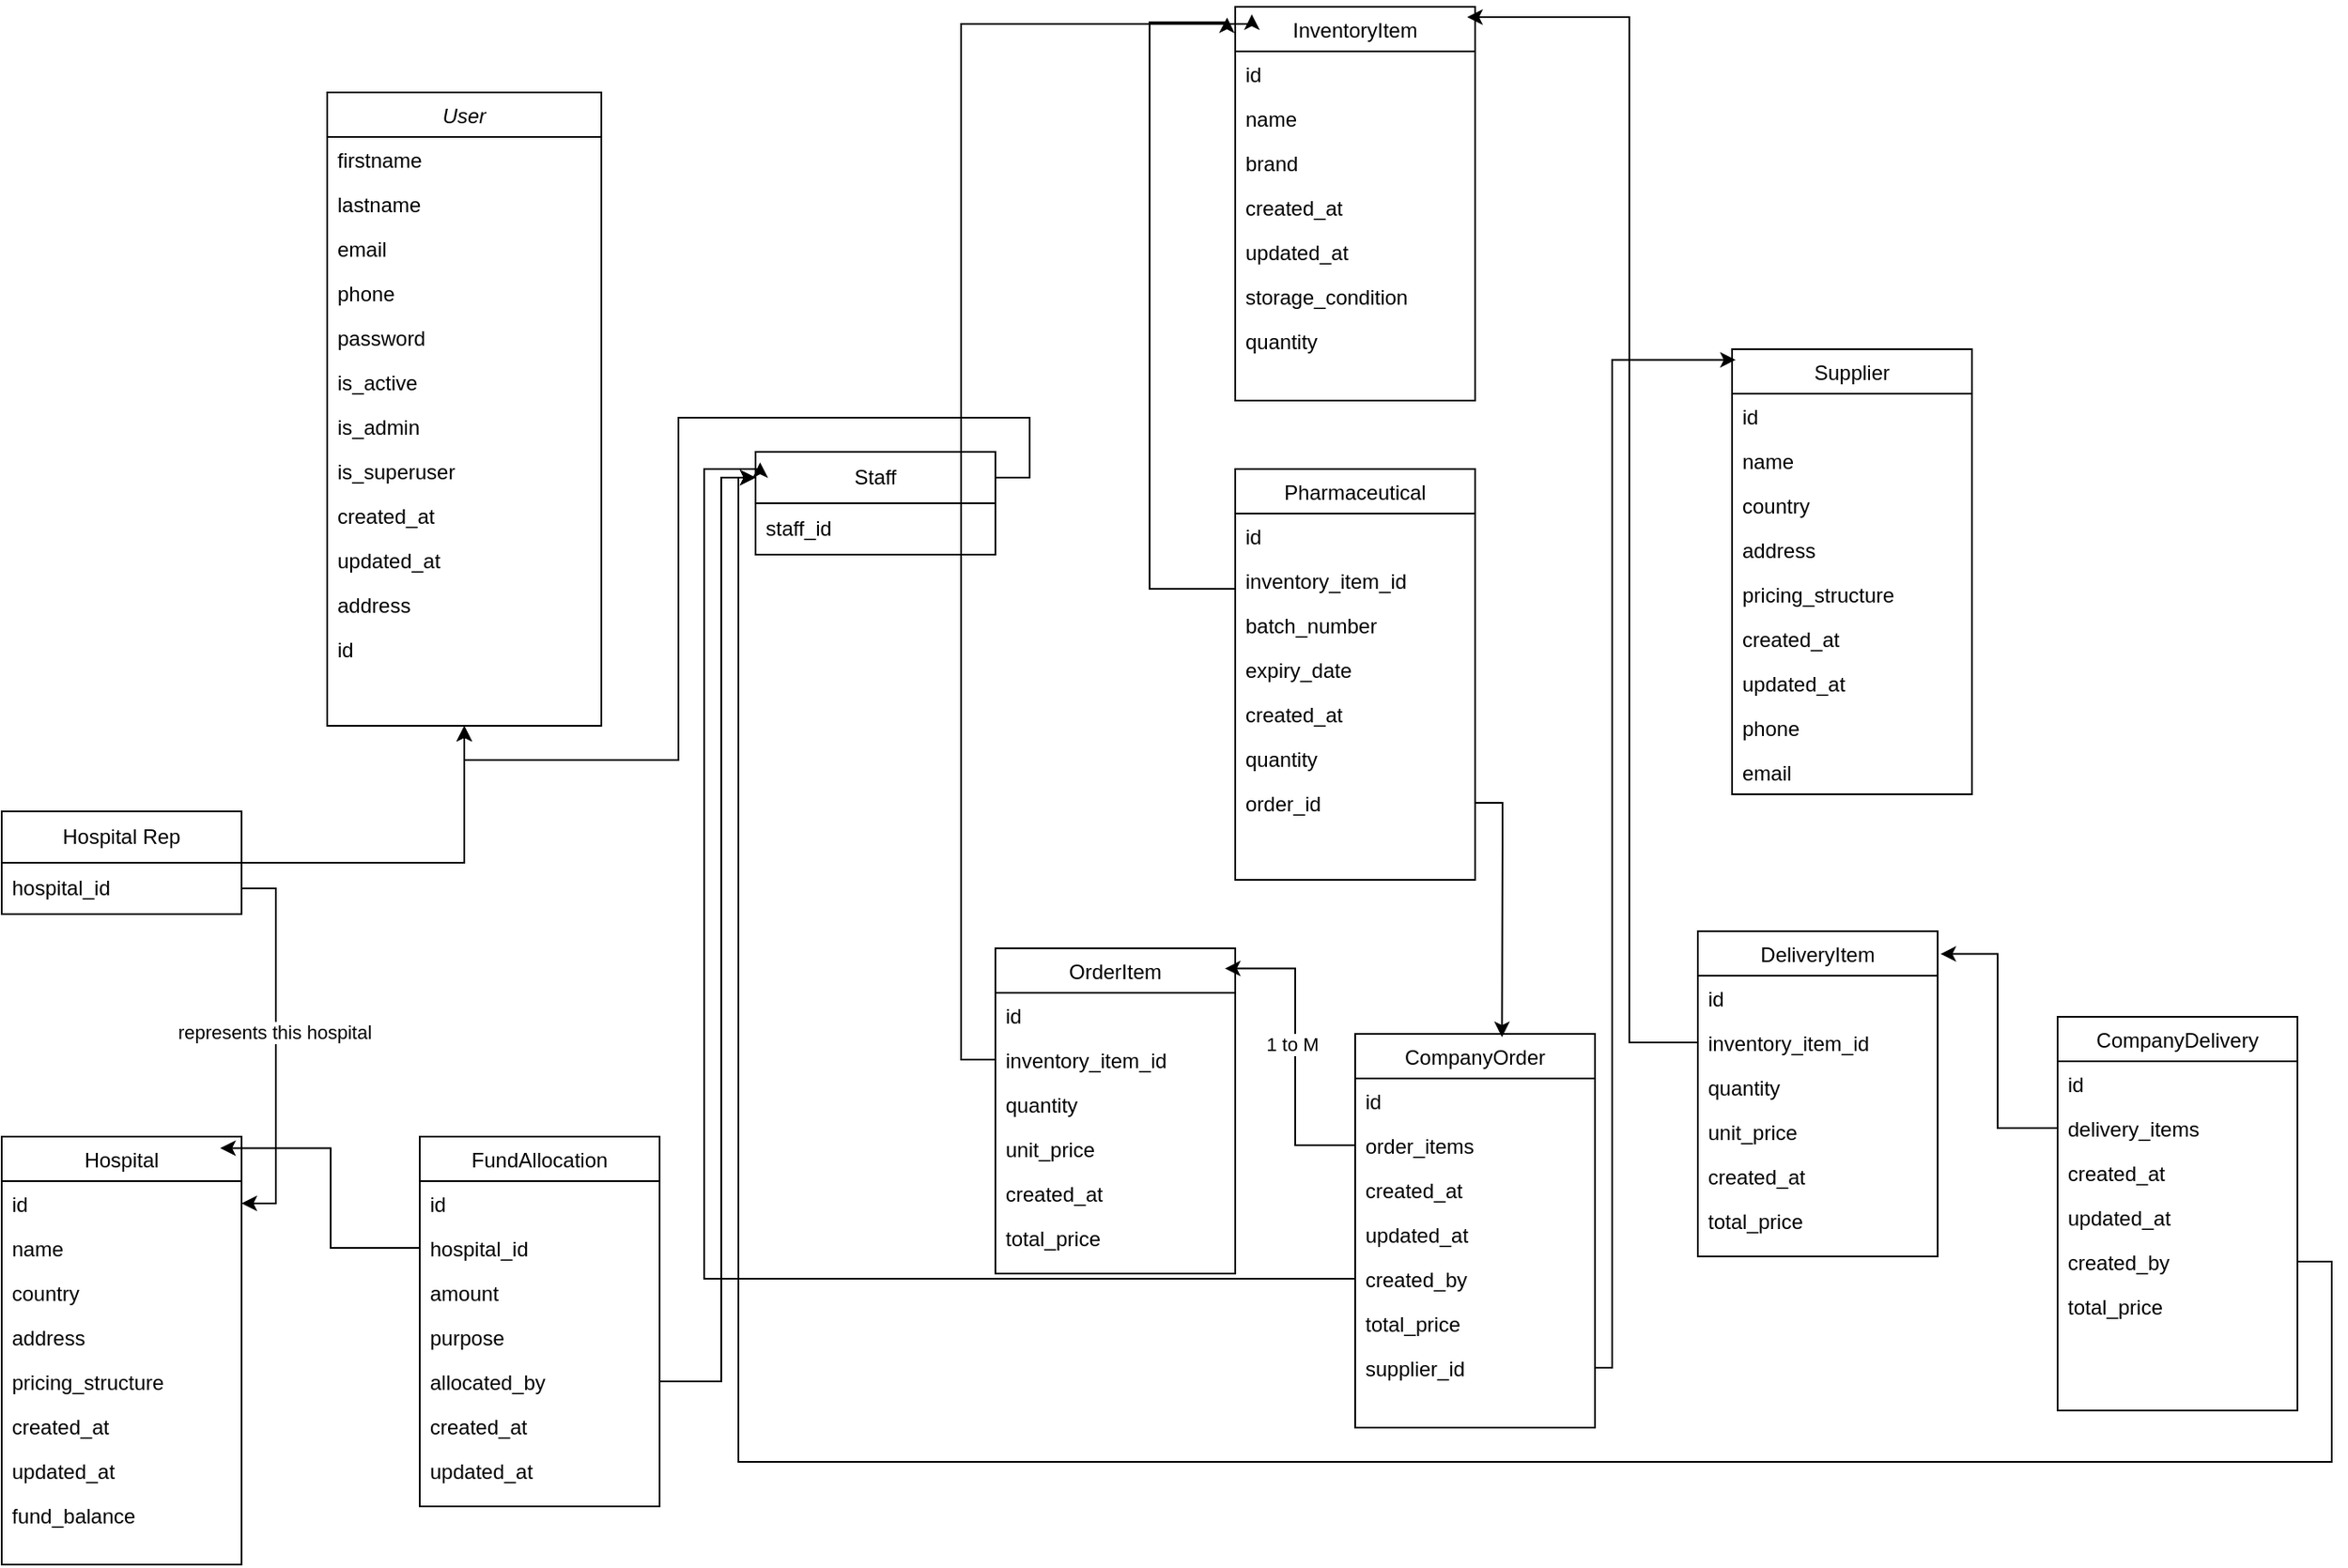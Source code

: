 <mxfile version="24.9.0">
  <diagram id="C5RBs43oDa-KdzZeNtuy" name="Page-1">
    <mxGraphModel dx="2151" dy="1138" grid="1" gridSize="10" guides="1" tooltips="1" connect="1" arrows="1" fold="1" page="1" pageScale="1" pageWidth="827" pageHeight="1169" math="0" shadow="0">
      <root>
        <mxCell id="WIyWlLk6GJQsqaUBKTNV-0" />
        <mxCell id="WIyWlLk6GJQsqaUBKTNV-1" parent="WIyWlLk6GJQsqaUBKTNV-0" />
        <mxCell id="zkfFHV4jXpPFQw0GAbJ--0" value="User" style="swimlane;fontStyle=2;align=center;verticalAlign=top;childLayout=stackLayout;horizontal=1;startSize=26;horizontalStack=0;resizeParent=1;resizeLast=0;collapsible=1;marginBottom=0;rounded=0;shadow=0;strokeWidth=1;" parent="WIyWlLk6GJQsqaUBKTNV-1" vertex="1">
          <mxGeometry x="220" y="120" width="160" height="370" as="geometry">
            <mxRectangle x="230" y="140" width="160" height="26" as="alternateBounds" />
          </mxGeometry>
        </mxCell>
        <mxCell id="zkfFHV4jXpPFQw0GAbJ--1" value="firstname" style="text;align=left;verticalAlign=top;spacingLeft=4;spacingRight=4;overflow=hidden;rotatable=0;points=[[0,0.5],[1,0.5]];portConstraint=eastwest;" parent="zkfFHV4jXpPFQw0GAbJ--0" vertex="1">
          <mxGeometry y="26" width="160" height="26" as="geometry" />
        </mxCell>
        <mxCell id="zkfFHV4jXpPFQw0GAbJ--2" value="lastname" style="text;align=left;verticalAlign=top;spacingLeft=4;spacingRight=4;overflow=hidden;rotatable=0;points=[[0,0.5],[1,0.5]];portConstraint=eastwest;rounded=0;shadow=0;html=0;" parent="zkfFHV4jXpPFQw0GAbJ--0" vertex="1">
          <mxGeometry y="52" width="160" height="26" as="geometry" />
        </mxCell>
        <mxCell id="zkfFHV4jXpPFQw0GAbJ--3" value="email" style="text;align=left;verticalAlign=top;spacingLeft=4;spacingRight=4;overflow=hidden;rotatable=0;points=[[0,0.5],[1,0.5]];portConstraint=eastwest;rounded=0;shadow=0;html=0;" parent="zkfFHV4jXpPFQw0GAbJ--0" vertex="1">
          <mxGeometry y="78" width="160" height="26" as="geometry" />
        </mxCell>
        <mxCell id="GmYLh1S7JFa_gdIzrRQN-11" value="phone" style="text;align=left;verticalAlign=top;spacingLeft=4;spacingRight=4;overflow=hidden;rotatable=0;points=[[0,0.5],[1,0.5]];portConstraint=eastwest;rounded=0;shadow=0;html=0;" vertex="1" parent="zkfFHV4jXpPFQw0GAbJ--0">
          <mxGeometry y="104" width="160" height="26" as="geometry" />
        </mxCell>
        <mxCell id="GmYLh1S7JFa_gdIzrRQN-12" value="password" style="text;align=left;verticalAlign=top;spacingLeft=4;spacingRight=4;overflow=hidden;rotatable=0;points=[[0,0.5],[1,0.5]];portConstraint=eastwest;rounded=0;shadow=0;html=0;" vertex="1" parent="zkfFHV4jXpPFQw0GAbJ--0">
          <mxGeometry y="130" width="160" height="26" as="geometry" />
        </mxCell>
        <mxCell id="GmYLh1S7JFa_gdIzrRQN-13" value="is_active" style="text;align=left;verticalAlign=top;spacingLeft=4;spacingRight=4;overflow=hidden;rotatable=0;points=[[0,0.5],[1,0.5]];portConstraint=eastwest;rounded=0;shadow=0;html=0;" vertex="1" parent="zkfFHV4jXpPFQw0GAbJ--0">
          <mxGeometry y="156" width="160" height="26" as="geometry" />
        </mxCell>
        <mxCell id="GmYLh1S7JFa_gdIzrRQN-14" value="is_admin" style="text;align=left;verticalAlign=top;spacingLeft=4;spacingRight=4;overflow=hidden;rotatable=0;points=[[0,0.5],[1,0.5]];portConstraint=eastwest;rounded=0;shadow=0;html=0;" vertex="1" parent="zkfFHV4jXpPFQw0GAbJ--0">
          <mxGeometry y="182" width="160" height="26" as="geometry" />
        </mxCell>
        <mxCell id="GmYLh1S7JFa_gdIzrRQN-15" value="is_superuser" style="text;align=left;verticalAlign=top;spacingLeft=4;spacingRight=4;overflow=hidden;rotatable=0;points=[[0,0.5],[1,0.5]];portConstraint=eastwest;rounded=0;shadow=0;html=0;" vertex="1" parent="zkfFHV4jXpPFQw0GAbJ--0">
          <mxGeometry y="208" width="160" height="26" as="geometry" />
        </mxCell>
        <mxCell id="GmYLh1S7JFa_gdIzrRQN-16" value="created_at" style="text;align=left;verticalAlign=top;spacingLeft=4;spacingRight=4;overflow=hidden;rotatable=0;points=[[0,0.5],[1,0.5]];portConstraint=eastwest;rounded=0;shadow=0;html=0;" vertex="1" parent="zkfFHV4jXpPFQw0GAbJ--0">
          <mxGeometry y="234" width="160" height="26" as="geometry" />
        </mxCell>
        <mxCell id="GmYLh1S7JFa_gdIzrRQN-17" value="updated_at" style="text;align=left;verticalAlign=top;spacingLeft=4;spacingRight=4;overflow=hidden;rotatable=0;points=[[0,0.5],[1,0.5]];portConstraint=eastwest;rounded=0;shadow=0;html=0;" vertex="1" parent="zkfFHV4jXpPFQw0GAbJ--0">
          <mxGeometry y="260" width="160" height="26" as="geometry" />
        </mxCell>
        <mxCell id="GmYLh1S7JFa_gdIzrRQN-23" value="address" style="text;align=left;verticalAlign=top;spacingLeft=4;spacingRight=4;overflow=hidden;rotatable=0;points=[[0,0.5],[1,0.5]];portConstraint=eastwest;rounded=0;shadow=0;html=0;" vertex="1" parent="zkfFHV4jXpPFQw0GAbJ--0">
          <mxGeometry y="286" width="160" height="26" as="geometry" />
        </mxCell>
        <mxCell id="GmYLh1S7JFa_gdIzrRQN-28" value="id" style="text;align=left;verticalAlign=top;spacingLeft=4;spacingRight=4;overflow=hidden;rotatable=0;points=[[0,0.5],[1,0.5]];portConstraint=eastwest;rounded=0;shadow=0;html=0;" vertex="1" parent="zkfFHV4jXpPFQw0GAbJ--0">
          <mxGeometry y="312" width="160" height="26" as="geometry" />
        </mxCell>
        <mxCell id="zkfFHV4jXpPFQw0GAbJ--17" value="Hospital" style="swimlane;fontStyle=0;align=center;verticalAlign=top;childLayout=stackLayout;horizontal=1;startSize=26;horizontalStack=0;resizeParent=1;resizeLast=0;collapsible=1;marginBottom=0;rounded=0;shadow=0;strokeWidth=1;" parent="WIyWlLk6GJQsqaUBKTNV-1" vertex="1">
          <mxGeometry x="30" y="730" width="140" height="250" as="geometry">
            <mxRectangle x="550" y="140" width="160" height="26" as="alternateBounds" />
          </mxGeometry>
        </mxCell>
        <mxCell id="zkfFHV4jXpPFQw0GAbJ--18" value="id" style="text;align=left;verticalAlign=top;spacingLeft=4;spacingRight=4;overflow=hidden;rotatable=0;points=[[0,0.5],[1,0.5]];portConstraint=eastwest;" parent="zkfFHV4jXpPFQw0GAbJ--17" vertex="1">
          <mxGeometry y="26" width="140" height="26" as="geometry" />
        </mxCell>
        <mxCell id="zkfFHV4jXpPFQw0GAbJ--19" value="name" style="text;align=left;verticalAlign=top;spacingLeft=4;spacingRight=4;overflow=hidden;rotatable=0;points=[[0,0.5],[1,0.5]];portConstraint=eastwest;rounded=0;shadow=0;html=0;" parent="zkfFHV4jXpPFQw0GAbJ--17" vertex="1">
          <mxGeometry y="52" width="140" height="26" as="geometry" />
        </mxCell>
        <mxCell id="zkfFHV4jXpPFQw0GAbJ--20" value="country" style="text;align=left;verticalAlign=top;spacingLeft=4;spacingRight=4;overflow=hidden;rotatable=0;points=[[0,0.5],[1,0.5]];portConstraint=eastwest;rounded=0;shadow=0;html=0;" parent="zkfFHV4jXpPFQw0GAbJ--17" vertex="1">
          <mxGeometry y="78" width="140" height="26" as="geometry" />
        </mxCell>
        <mxCell id="zkfFHV4jXpPFQw0GAbJ--21" value="address" style="text;align=left;verticalAlign=top;spacingLeft=4;spacingRight=4;overflow=hidden;rotatable=0;points=[[0,0.5],[1,0.5]];portConstraint=eastwest;rounded=0;shadow=0;html=0;" parent="zkfFHV4jXpPFQw0GAbJ--17" vertex="1">
          <mxGeometry y="104" width="140" height="26" as="geometry" />
        </mxCell>
        <mxCell id="zkfFHV4jXpPFQw0GAbJ--22" value="pricing_structure" style="text;align=left;verticalAlign=top;spacingLeft=4;spacingRight=4;overflow=hidden;rotatable=0;points=[[0,0.5],[1,0.5]];portConstraint=eastwest;rounded=0;shadow=0;html=0;" parent="zkfFHV4jXpPFQw0GAbJ--17" vertex="1">
          <mxGeometry y="130" width="140" height="26" as="geometry" />
        </mxCell>
        <mxCell id="GmYLh1S7JFa_gdIzrRQN-30" value="created_at" style="text;align=left;verticalAlign=top;spacingLeft=4;spacingRight=4;overflow=hidden;rotatable=0;points=[[0,0.5],[1,0.5]];portConstraint=eastwest;rounded=0;shadow=0;html=0;" vertex="1" parent="zkfFHV4jXpPFQw0GAbJ--17">
          <mxGeometry y="156" width="140" height="26" as="geometry" />
        </mxCell>
        <mxCell id="GmYLh1S7JFa_gdIzrRQN-31" value="updated_at" style="text;align=left;verticalAlign=top;spacingLeft=4;spacingRight=4;overflow=hidden;rotatable=0;points=[[0,0.5],[1,0.5]];portConstraint=eastwest;rounded=0;shadow=0;html=0;" vertex="1" parent="zkfFHV4jXpPFQw0GAbJ--17">
          <mxGeometry y="182" width="140" height="26" as="geometry" />
        </mxCell>
        <mxCell id="GmYLh1S7JFa_gdIzrRQN-71" value="fund_balance" style="text;align=left;verticalAlign=top;spacingLeft=4;spacingRight=4;overflow=hidden;rotatable=0;points=[[0,0.5],[1,0.5]];portConstraint=eastwest;rounded=0;shadow=0;html=0;" vertex="1" parent="zkfFHV4jXpPFQw0GAbJ--17">
          <mxGeometry y="208" width="140" height="26" as="geometry" />
        </mxCell>
        <mxCell id="GmYLh1S7JFa_gdIzrRQN-25" style="edgeStyle=orthogonalEdgeStyle;rounded=0;orthogonalLoop=1;jettySize=auto;html=1;entryX=0.5;entryY=1;entryDx=0;entryDy=0;" edge="1" parent="WIyWlLk6GJQsqaUBKTNV-1" source="GmYLh1S7JFa_gdIzrRQN-19" target="zkfFHV4jXpPFQw0GAbJ--0">
          <mxGeometry relative="1" as="geometry" />
        </mxCell>
        <mxCell id="GmYLh1S7JFa_gdIzrRQN-19" value="Hospital Rep" style="swimlane;fontStyle=0;childLayout=stackLayout;horizontal=1;startSize=30;horizontalStack=0;resizeParent=1;resizeParentMax=0;resizeLast=0;collapsible=1;marginBottom=0;whiteSpace=wrap;html=1;" vertex="1" parent="WIyWlLk6GJQsqaUBKTNV-1">
          <mxGeometry x="30" y="540" width="140" height="60" as="geometry" />
        </mxCell>
        <mxCell id="GmYLh1S7JFa_gdIzrRQN-20" value="hospital_id" style="text;strokeColor=none;fillColor=none;align=left;verticalAlign=middle;spacingLeft=4;spacingRight=4;overflow=hidden;points=[[0,0.5],[1,0.5]];portConstraint=eastwest;rotatable=0;whiteSpace=wrap;html=1;" vertex="1" parent="GmYLh1S7JFa_gdIzrRQN-19">
          <mxGeometry y="30" width="140" height="30" as="geometry" />
        </mxCell>
        <mxCell id="GmYLh1S7JFa_gdIzrRQN-26" value="Staff" style="swimlane;fontStyle=0;childLayout=stackLayout;horizontal=1;startSize=30;horizontalStack=0;resizeParent=1;resizeParentMax=0;resizeLast=0;collapsible=1;marginBottom=0;whiteSpace=wrap;html=1;direction=east;" vertex="1" parent="WIyWlLk6GJQsqaUBKTNV-1">
          <mxGeometry x="470" y="330" width="140" height="60" as="geometry" />
        </mxCell>
        <mxCell id="GmYLh1S7JFa_gdIzrRQN-27" value="staff_id" style="text;strokeColor=none;fillColor=none;align=left;verticalAlign=middle;spacingLeft=4;spacingRight=4;overflow=hidden;points=[[0,0.5],[1,0.5]];portConstraint=eastwest;rotatable=0;whiteSpace=wrap;html=1;" vertex="1" parent="GmYLh1S7JFa_gdIzrRQN-26">
          <mxGeometry y="30" width="140" height="30" as="geometry" />
        </mxCell>
        <mxCell id="GmYLh1S7JFa_gdIzrRQN-29" style="edgeStyle=orthogonalEdgeStyle;rounded=0;orthogonalLoop=1;jettySize=auto;html=1;entryX=0.5;entryY=1;entryDx=0;entryDy=0;exitX=1;exitY=0.25;exitDx=0;exitDy=0;" edge="1" parent="WIyWlLk6GJQsqaUBKTNV-1" source="GmYLh1S7JFa_gdIzrRQN-26" target="zkfFHV4jXpPFQw0GAbJ--0">
          <mxGeometry relative="1" as="geometry" />
        </mxCell>
        <mxCell id="GmYLh1S7JFa_gdIzrRQN-32" style="edgeStyle=orthogonalEdgeStyle;rounded=0;orthogonalLoop=1;jettySize=auto;html=1;exitX=1;exitY=0.5;exitDx=0;exitDy=0;" edge="1" parent="WIyWlLk6GJQsqaUBKTNV-1" source="GmYLh1S7JFa_gdIzrRQN-20" target="zkfFHV4jXpPFQw0GAbJ--18">
          <mxGeometry relative="1" as="geometry" />
        </mxCell>
        <mxCell id="GmYLh1S7JFa_gdIzrRQN-33" value="represents this hospital" style="edgeLabel;html=1;align=center;verticalAlign=middle;resizable=0;points=[];" vertex="1" connectable="0" parent="GmYLh1S7JFa_gdIzrRQN-32">
          <mxGeometry x="-0.073" y="-1" relative="1" as="geometry">
            <mxPoint as="offset" />
          </mxGeometry>
        </mxCell>
        <mxCell id="GmYLh1S7JFa_gdIzrRQN-34" value="Supplier" style="swimlane;fontStyle=0;align=center;verticalAlign=top;childLayout=stackLayout;horizontal=1;startSize=26;horizontalStack=0;resizeParent=1;resizeLast=0;collapsible=1;marginBottom=0;rounded=0;shadow=0;strokeWidth=1;" vertex="1" parent="WIyWlLk6GJQsqaUBKTNV-1">
          <mxGeometry x="1040" y="270" width="140" height="260" as="geometry">
            <mxRectangle x="550" y="140" width="160" height="26" as="alternateBounds" />
          </mxGeometry>
        </mxCell>
        <mxCell id="GmYLh1S7JFa_gdIzrRQN-35" value="id" style="text;align=left;verticalAlign=top;spacingLeft=4;spacingRight=4;overflow=hidden;rotatable=0;points=[[0,0.5],[1,0.5]];portConstraint=eastwest;" vertex="1" parent="GmYLh1S7JFa_gdIzrRQN-34">
          <mxGeometry y="26" width="140" height="26" as="geometry" />
        </mxCell>
        <mxCell id="GmYLh1S7JFa_gdIzrRQN-36" value="name" style="text;align=left;verticalAlign=top;spacingLeft=4;spacingRight=4;overflow=hidden;rotatable=0;points=[[0,0.5],[1,0.5]];portConstraint=eastwest;rounded=0;shadow=0;html=0;" vertex="1" parent="GmYLh1S7JFa_gdIzrRQN-34">
          <mxGeometry y="52" width="140" height="26" as="geometry" />
        </mxCell>
        <mxCell id="GmYLh1S7JFa_gdIzrRQN-37" value="country" style="text;align=left;verticalAlign=top;spacingLeft=4;spacingRight=4;overflow=hidden;rotatable=0;points=[[0,0.5],[1,0.5]];portConstraint=eastwest;rounded=0;shadow=0;html=0;" vertex="1" parent="GmYLh1S7JFa_gdIzrRQN-34">
          <mxGeometry y="78" width="140" height="26" as="geometry" />
        </mxCell>
        <mxCell id="GmYLh1S7JFa_gdIzrRQN-38" value="address" style="text;align=left;verticalAlign=top;spacingLeft=4;spacingRight=4;overflow=hidden;rotatable=0;points=[[0,0.5],[1,0.5]];portConstraint=eastwest;rounded=0;shadow=0;html=0;" vertex="1" parent="GmYLh1S7JFa_gdIzrRQN-34">
          <mxGeometry y="104" width="140" height="26" as="geometry" />
        </mxCell>
        <mxCell id="GmYLh1S7JFa_gdIzrRQN-39" value="pricing_structure" style="text;align=left;verticalAlign=top;spacingLeft=4;spacingRight=4;overflow=hidden;rotatable=0;points=[[0,0.5],[1,0.5]];portConstraint=eastwest;rounded=0;shadow=0;html=0;" vertex="1" parent="GmYLh1S7JFa_gdIzrRQN-34">
          <mxGeometry y="130" width="140" height="26" as="geometry" />
        </mxCell>
        <mxCell id="GmYLh1S7JFa_gdIzrRQN-40" value="created_at" style="text;align=left;verticalAlign=top;spacingLeft=4;spacingRight=4;overflow=hidden;rotatable=0;points=[[0,0.5],[1,0.5]];portConstraint=eastwest;rounded=0;shadow=0;html=0;" vertex="1" parent="GmYLh1S7JFa_gdIzrRQN-34">
          <mxGeometry y="156" width="140" height="26" as="geometry" />
        </mxCell>
        <mxCell id="GmYLh1S7JFa_gdIzrRQN-41" value="updated_at" style="text;align=left;verticalAlign=top;spacingLeft=4;spacingRight=4;overflow=hidden;rotatable=0;points=[[0,0.5],[1,0.5]];portConstraint=eastwest;rounded=0;shadow=0;html=0;" vertex="1" parent="GmYLh1S7JFa_gdIzrRQN-34">
          <mxGeometry y="182" width="140" height="26" as="geometry" />
        </mxCell>
        <mxCell id="GmYLh1S7JFa_gdIzrRQN-42" value="phone" style="text;align=left;verticalAlign=top;spacingLeft=4;spacingRight=4;overflow=hidden;rotatable=0;points=[[0,0.5],[1,0.5]];portConstraint=eastwest;rounded=0;shadow=0;html=0;" vertex="1" parent="GmYLh1S7JFa_gdIzrRQN-34">
          <mxGeometry y="208" width="140" height="26" as="geometry" />
        </mxCell>
        <mxCell id="GmYLh1S7JFa_gdIzrRQN-43" value="email" style="text;align=left;verticalAlign=top;spacingLeft=4;spacingRight=4;overflow=hidden;rotatable=0;points=[[0,0.5],[1,0.5]];portConstraint=eastwest;rounded=0;shadow=0;html=0;" vertex="1" parent="GmYLh1S7JFa_gdIzrRQN-34">
          <mxGeometry y="234" width="140" height="26" as="geometry" />
        </mxCell>
        <mxCell id="GmYLh1S7JFa_gdIzrRQN-44" value="InventoryItem" style="swimlane;fontStyle=0;align=center;verticalAlign=top;childLayout=stackLayout;horizontal=1;startSize=26;horizontalStack=0;resizeParent=1;resizeLast=0;collapsible=1;marginBottom=0;rounded=0;shadow=0;strokeWidth=1;" vertex="1" parent="WIyWlLk6GJQsqaUBKTNV-1">
          <mxGeometry x="750" y="70" width="140" height="230" as="geometry">
            <mxRectangle x="550" y="140" width="160" height="26" as="alternateBounds" />
          </mxGeometry>
        </mxCell>
        <mxCell id="GmYLh1S7JFa_gdIzrRQN-45" value="id" style="text;align=left;verticalAlign=top;spacingLeft=4;spacingRight=4;overflow=hidden;rotatable=0;points=[[0,0.5],[1,0.5]];portConstraint=eastwest;" vertex="1" parent="GmYLh1S7JFa_gdIzrRQN-44">
          <mxGeometry y="26" width="140" height="26" as="geometry" />
        </mxCell>
        <mxCell id="GmYLh1S7JFa_gdIzrRQN-46" value="name" style="text;align=left;verticalAlign=top;spacingLeft=4;spacingRight=4;overflow=hidden;rotatable=0;points=[[0,0.5],[1,0.5]];portConstraint=eastwest;rounded=0;shadow=0;html=0;" vertex="1" parent="GmYLh1S7JFa_gdIzrRQN-44">
          <mxGeometry y="52" width="140" height="26" as="geometry" />
        </mxCell>
        <mxCell id="GmYLh1S7JFa_gdIzrRQN-47" value="brand" style="text;align=left;verticalAlign=top;spacingLeft=4;spacingRight=4;overflow=hidden;rotatable=0;points=[[0,0.5],[1,0.5]];portConstraint=eastwest;rounded=0;shadow=0;html=0;" vertex="1" parent="GmYLh1S7JFa_gdIzrRQN-44">
          <mxGeometry y="78" width="140" height="26" as="geometry" />
        </mxCell>
        <mxCell id="GmYLh1S7JFa_gdIzrRQN-50" value="created_at" style="text;align=left;verticalAlign=top;spacingLeft=4;spacingRight=4;overflow=hidden;rotatable=0;points=[[0,0.5],[1,0.5]];portConstraint=eastwest;rounded=0;shadow=0;html=0;" vertex="1" parent="GmYLh1S7JFa_gdIzrRQN-44">
          <mxGeometry y="104" width="140" height="26" as="geometry" />
        </mxCell>
        <mxCell id="GmYLh1S7JFa_gdIzrRQN-51" value="updated_at" style="text;align=left;verticalAlign=top;spacingLeft=4;spacingRight=4;overflow=hidden;rotatable=0;points=[[0,0.5],[1,0.5]];portConstraint=eastwest;rounded=0;shadow=0;html=0;" vertex="1" parent="GmYLh1S7JFa_gdIzrRQN-44">
          <mxGeometry y="130" width="140" height="26" as="geometry" />
        </mxCell>
        <mxCell id="GmYLh1S7JFa_gdIzrRQN-52" value="storage_condition" style="text;align=left;verticalAlign=top;spacingLeft=4;spacingRight=4;overflow=hidden;rotatable=0;points=[[0,0.5],[1,0.5]];portConstraint=eastwest;rounded=0;shadow=0;html=0;" vertex="1" parent="GmYLh1S7JFa_gdIzrRQN-44">
          <mxGeometry y="156" width="140" height="26" as="geometry" />
        </mxCell>
        <mxCell id="GmYLh1S7JFa_gdIzrRQN-53" value="quantity" style="text;align=left;verticalAlign=top;spacingLeft=4;spacingRight=4;overflow=hidden;rotatable=0;points=[[0,0.5],[1,0.5]];portConstraint=eastwest;rounded=0;shadow=0;html=0;" vertex="1" parent="GmYLh1S7JFa_gdIzrRQN-44">
          <mxGeometry y="182" width="140" height="26" as="geometry" />
        </mxCell>
        <mxCell id="GmYLh1S7JFa_gdIzrRQN-61" value="FundAllocation" style="swimlane;fontStyle=0;align=center;verticalAlign=top;childLayout=stackLayout;horizontal=1;startSize=26;horizontalStack=0;resizeParent=1;resizeLast=0;collapsible=1;marginBottom=0;rounded=0;shadow=0;strokeWidth=1;" vertex="1" parent="WIyWlLk6GJQsqaUBKTNV-1">
          <mxGeometry x="274" y="730" width="140" height="216" as="geometry">
            <mxRectangle x="550" y="140" width="160" height="26" as="alternateBounds" />
          </mxGeometry>
        </mxCell>
        <mxCell id="GmYLh1S7JFa_gdIzrRQN-62" value="id" style="text;align=left;verticalAlign=top;spacingLeft=4;spacingRight=4;overflow=hidden;rotatable=0;points=[[0,0.5],[1,0.5]];portConstraint=eastwest;" vertex="1" parent="GmYLh1S7JFa_gdIzrRQN-61">
          <mxGeometry y="26" width="140" height="26" as="geometry" />
        </mxCell>
        <mxCell id="GmYLh1S7JFa_gdIzrRQN-63" value="hospital_id" style="text;align=left;verticalAlign=top;spacingLeft=4;spacingRight=4;overflow=hidden;rotatable=0;points=[[0,0.5],[1,0.5]];portConstraint=eastwest;rounded=0;shadow=0;html=0;" vertex="1" parent="GmYLh1S7JFa_gdIzrRQN-61">
          <mxGeometry y="52" width="140" height="26" as="geometry" />
        </mxCell>
        <mxCell id="GmYLh1S7JFa_gdIzrRQN-64" value="amount" style="text;align=left;verticalAlign=top;spacingLeft=4;spacingRight=4;overflow=hidden;rotatable=0;points=[[0,0.5],[1,0.5]];portConstraint=eastwest;rounded=0;shadow=0;html=0;" vertex="1" parent="GmYLh1S7JFa_gdIzrRQN-61">
          <mxGeometry y="78" width="140" height="26" as="geometry" />
        </mxCell>
        <mxCell id="GmYLh1S7JFa_gdIzrRQN-65" value="purpose" style="text;align=left;verticalAlign=top;spacingLeft=4;spacingRight=4;overflow=hidden;rotatable=0;points=[[0,0.5],[1,0.5]];portConstraint=eastwest;rounded=0;shadow=0;html=0;" vertex="1" parent="GmYLh1S7JFa_gdIzrRQN-61">
          <mxGeometry y="104" width="140" height="26" as="geometry" />
        </mxCell>
        <mxCell id="GmYLh1S7JFa_gdIzrRQN-66" value="allocated_by" style="text;align=left;verticalAlign=top;spacingLeft=4;spacingRight=4;overflow=hidden;rotatable=0;points=[[0,0.5],[1,0.5]];portConstraint=eastwest;rounded=0;shadow=0;html=0;" vertex="1" parent="GmYLh1S7JFa_gdIzrRQN-61">
          <mxGeometry y="130" width="140" height="26" as="geometry" />
        </mxCell>
        <mxCell id="GmYLh1S7JFa_gdIzrRQN-67" value="created_at" style="text;align=left;verticalAlign=top;spacingLeft=4;spacingRight=4;overflow=hidden;rotatable=0;points=[[0,0.5],[1,0.5]];portConstraint=eastwest;rounded=0;shadow=0;html=0;" vertex="1" parent="GmYLh1S7JFa_gdIzrRQN-61">
          <mxGeometry y="156" width="140" height="26" as="geometry" />
        </mxCell>
        <mxCell id="GmYLh1S7JFa_gdIzrRQN-68" value="updated_at" style="text;align=left;verticalAlign=top;spacingLeft=4;spacingRight=4;overflow=hidden;rotatable=0;points=[[0,0.5],[1,0.5]];portConstraint=eastwest;rounded=0;shadow=0;html=0;" vertex="1" parent="GmYLh1S7JFa_gdIzrRQN-61">
          <mxGeometry y="182" width="140" height="26" as="geometry" />
        </mxCell>
        <mxCell id="GmYLh1S7JFa_gdIzrRQN-69" style="edgeStyle=orthogonalEdgeStyle;rounded=0;orthogonalLoop=1;jettySize=auto;html=1;entryX=0.911;entryY=0.027;entryDx=0;entryDy=0;entryPerimeter=0;" edge="1" parent="WIyWlLk6GJQsqaUBKTNV-1" source="GmYLh1S7JFa_gdIzrRQN-63" target="zkfFHV4jXpPFQw0GAbJ--17">
          <mxGeometry relative="1" as="geometry" />
        </mxCell>
        <mxCell id="GmYLh1S7JFa_gdIzrRQN-70" style="edgeStyle=orthogonalEdgeStyle;rounded=0;orthogonalLoop=1;jettySize=auto;html=1;entryX=0;entryY=0.25;entryDx=0;entryDy=0;" edge="1" parent="WIyWlLk6GJQsqaUBKTNV-1" source="GmYLh1S7JFa_gdIzrRQN-66" target="GmYLh1S7JFa_gdIzrRQN-26">
          <mxGeometry relative="1" as="geometry">
            <Array as="points">
              <mxPoint x="450" y="873" />
              <mxPoint x="450" y="345" />
            </Array>
          </mxGeometry>
        </mxCell>
        <mxCell id="GmYLh1S7JFa_gdIzrRQN-72" value="Pharmaceutical" style="swimlane;fontStyle=0;align=center;verticalAlign=top;childLayout=stackLayout;horizontal=1;startSize=26;horizontalStack=0;resizeParent=1;resizeLast=0;collapsible=1;marginBottom=0;rounded=0;shadow=0;strokeWidth=1;" vertex="1" parent="WIyWlLk6GJQsqaUBKTNV-1">
          <mxGeometry x="750" y="340" width="140" height="240" as="geometry">
            <mxRectangle x="550" y="140" width="160" height="26" as="alternateBounds" />
          </mxGeometry>
        </mxCell>
        <mxCell id="GmYLh1S7JFa_gdIzrRQN-73" value="id" style="text;align=left;verticalAlign=top;spacingLeft=4;spacingRight=4;overflow=hidden;rotatable=0;points=[[0,0.5],[1,0.5]];portConstraint=eastwest;" vertex="1" parent="GmYLh1S7JFa_gdIzrRQN-72">
          <mxGeometry y="26" width="140" height="26" as="geometry" />
        </mxCell>
        <mxCell id="GmYLh1S7JFa_gdIzrRQN-75" value="inventory_item_id" style="text;align=left;verticalAlign=top;spacingLeft=4;spacingRight=4;overflow=hidden;rotatable=0;points=[[0,0.5],[1,0.5]];portConstraint=eastwest;rounded=0;shadow=0;html=0;" vertex="1" parent="GmYLh1S7JFa_gdIzrRQN-72">
          <mxGeometry y="52" width="140" height="26" as="geometry" />
        </mxCell>
        <mxCell id="GmYLh1S7JFa_gdIzrRQN-76" value="batch_number" style="text;align=left;verticalAlign=top;spacingLeft=4;spacingRight=4;overflow=hidden;rotatable=0;points=[[0,0.5],[1,0.5]];portConstraint=eastwest;rounded=0;shadow=0;html=0;" vertex="1" parent="GmYLh1S7JFa_gdIzrRQN-72">
          <mxGeometry y="78" width="140" height="26" as="geometry" />
        </mxCell>
        <mxCell id="GmYLh1S7JFa_gdIzrRQN-77" value="expiry_date" style="text;align=left;verticalAlign=top;spacingLeft=4;spacingRight=4;overflow=hidden;rotatable=0;points=[[0,0.5],[1,0.5]];portConstraint=eastwest;rounded=0;shadow=0;html=0;" vertex="1" parent="GmYLh1S7JFa_gdIzrRQN-72">
          <mxGeometry y="104" width="140" height="26" as="geometry" />
        </mxCell>
        <mxCell id="GmYLh1S7JFa_gdIzrRQN-78" value="created_at" style="text;align=left;verticalAlign=top;spacingLeft=4;spacingRight=4;overflow=hidden;rotatable=0;points=[[0,0.5],[1,0.5]];portConstraint=eastwest;rounded=0;shadow=0;html=0;" vertex="1" parent="GmYLh1S7JFa_gdIzrRQN-72">
          <mxGeometry y="130" width="140" height="26" as="geometry" />
        </mxCell>
        <mxCell id="GmYLh1S7JFa_gdIzrRQN-81" value="quantity" style="text;align=left;verticalAlign=top;spacingLeft=4;spacingRight=4;overflow=hidden;rotatable=0;points=[[0,0.5],[1,0.5]];portConstraint=eastwest;rounded=0;shadow=0;html=0;" vertex="1" parent="GmYLh1S7JFa_gdIzrRQN-72">
          <mxGeometry y="156" width="140" height="26" as="geometry" />
        </mxCell>
        <mxCell id="GmYLh1S7JFa_gdIzrRQN-105" value="order_id" style="text;align=left;verticalAlign=top;spacingLeft=4;spacingRight=4;overflow=hidden;rotatable=0;points=[[0,0.5],[1,0.5]];portConstraint=eastwest;rounded=0;shadow=0;html=0;" vertex="1" parent="GmYLh1S7JFa_gdIzrRQN-72">
          <mxGeometry y="182" width="140" height="26" as="geometry" />
        </mxCell>
        <mxCell id="GmYLh1S7JFa_gdIzrRQN-86" style="edgeStyle=orthogonalEdgeStyle;rounded=0;orthogonalLoop=1;jettySize=auto;html=1;entryX=-0.034;entryY=0.027;entryDx=0;entryDy=0;entryPerimeter=0;" edge="1" parent="WIyWlLk6GJQsqaUBKTNV-1" source="GmYLh1S7JFa_gdIzrRQN-75" target="GmYLh1S7JFa_gdIzrRQN-44">
          <mxGeometry relative="1" as="geometry">
            <Array as="points">
              <mxPoint x="700" y="410" />
              <mxPoint x="700" y="79" />
              <mxPoint x="745" y="79" />
            </Array>
          </mxGeometry>
        </mxCell>
        <mxCell id="GmYLh1S7JFa_gdIzrRQN-87" value="CompanyOrder" style="swimlane;fontStyle=0;align=center;verticalAlign=top;childLayout=stackLayout;horizontal=1;startSize=26;horizontalStack=0;resizeParent=1;resizeLast=0;collapsible=1;marginBottom=0;rounded=0;shadow=0;strokeWidth=1;" vertex="1" parent="WIyWlLk6GJQsqaUBKTNV-1">
          <mxGeometry x="820" y="670" width="140" height="230" as="geometry">
            <mxRectangle x="550" y="140" width="160" height="26" as="alternateBounds" />
          </mxGeometry>
        </mxCell>
        <mxCell id="GmYLh1S7JFa_gdIzrRQN-88" value="id" style="text;align=left;verticalAlign=top;spacingLeft=4;spacingRight=4;overflow=hidden;rotatable=0;points=[[0,0.5],[1,0.5]];portConstraint=eastwest;" vertex="1" parent="GmYLh1S7JFa_gdIzrRQN-87">
          <mxGeometry y="26" width="140" height="26" as="geometry" />
        </mxCell>
        <mxCell id="GmYLh1S7JFa_gdIzrRQN-90" value="order_items" style="text;align=left;verticalAlign=top;spacingLeft=4;spacingRight=4;overflow=hidden;rotatable=0;points=[[0,0.5],[1,0.5]];portConstraint=eastwest;rounded=0;shadow=0;html=0;" vertex="1" parent="GmYLh1S7JFa_gdIzrRQN-87">
          <mxGeometry y="52" width="140" height="26" as="geometry" />
        </mxCell>
        <mxCell id="GmYLh1S7JFa_gdIzrRQN-92" value="created_at" style="text;align=left;verticalAlign=top;spacingLeft=4;spacingRight=4;overflow=hidden;rotatable=0;points=[[0,0.5],[1,0.5]];portConstraint=eastwest;rounded=0;shadow=0;html=0;" vertex="1" parent="GmYLh1S7JFa_gdIzrRQN-87">
          <mxGeometry y="78" width="140" height="26" as="geometry" />
        </mxCell>
        <mxCell id="GmYLh1S7JFa_gdIzrRQN-93" value="updated_at" style="text;align=left;verticalAlign=top;spacingLeft=4;spacingRight=4;overflow=hidden;rotatable=0;points=[[0,0.5],[1,0.5]];portConstraint=eastwest;rounded=0;shadow=0;html=0;" vertex="1" parent="GmYLh1S7JFa_gdIzrRQN-87">
          <mxGeometry y="104" width="140" height="26" as="geometry" />
        </mxCell>
        <mxCell id="GmYLh1S7JFa_gdIzrRQN-95" value="created_by" style="text;align=left;verticalAlign=top;spacingLeft=4;spacingRight=4;overflow=hidden;rotatable=0;points=[[0,0.5],[1,0.5]];portConstraint=eastwest;rounded=0;shadow=0;html=0;" vertex="1" parent="GmYLh1S7JFa_gdIzrRQN-87">
          <mxGeometry y="130" width="140" height="26" as="geometry" />
        </mxCell>
        <mxCell id="GmYLh1S7JFa_gdIzrRQN-113" value="total_price" style="text;align=left;verticalAlign=top;spacingLeft=4;spacingRight=4;overflow=hidden;rotatable=0;points=[[0,0.5],[1,0.5]];portConstraint=eastwest;rounded=0;shadow=0;html=0;" vertex="1" parent="GmYLh1S7JFa_gdIzrRQN-87">
          <mxGeometry y="156" width="140" height="26" as="geometry" />
        </mxCell>
        <mxCell id="GmYLh1S7JFa_gdIzrRQN-144" value="supplier_id" style="text;align=left;verticalAlign=top;spacingLeft=4;spacingRight=4;overflow=hidden;rotatable=0;points=[[0,0.5],[1,0.5]];portConstraint=eastwest;rounded=0;shadow=0;html=0;" vertex="1" parent="GmYLh1S7JFa_gdIzrRQN-87">
          <mxGeometry y="182" width="140" height="26" as="geometry" />
        </mxCell>
        <mxCell id="GmYLh1S7JFa_gdIzrRQN-106" value="OrderItem" style="swimlane;fontStyle=0;align=center;verticalAlign=top;childLayout=stackLayout;horizontal=1;startSize=26;horizontalStack=0;resizeParent=1;resizeLast=0;collapsible=1;marginBottom=0;rounded=0;shadow=0;strokeWidth=1;" vertex="1" parent="WIyWlLk6GJQsqaUBKTNV-1">
          <mxGeometry x="610" y="620" width="140" height="190" as="geometry">
            <mxRectangle x="550" y="140" width="160" height="26" as="alternateBounds" />
          </mxGeometry>
        </mxCell>
        <mxCell id="GmYLh1S7JFa_gdIzrRQN-107" value="id" style="text;align=left;verticalAlign=top;spacingLeft=4;spacingRight=4;overflow=hidden;rotatable=0;points=[[0,0.5],[1,0.5]];portConstraint=eastwest;" vertex="1" parent="GmYLh1S7JFa_gdIzrRQN-106">
          <mxGeometry y="26" width="140" height="26" as="geometry" />
        </mxCell>
        <mxCell id="GmYLh1S7JFa_gdIzrRQN-108" value="inventory_item_id" style="text;align=left;verticalAlign=top;spacingLeft=4;spacingRight=4;overflow=hidden;rotatable=0;points=[[0,0.5],[1,0.5]];portConstraint=eastwest;rounded=0;shadow=0;html=0;" vertex="1" parent="GmYLh1S7JFa_gdIzrRQN-106">
          <mxGeometry y="52" width="140" height="26" as="geometry" />
        </mxCell>
        <mxCell id="GmYLh1S7JFa_gdIzrRQN-109" value="quantity" style="text;align=left;verticalAlign=top;spacingLeft=4;spacingRight=4;overflow=hidden;rotatable=0;points=[[0,0.5],[1,0.5]];portConstraint=eastwest;rounded=0;shadow=0;html=0;" vertex="1" parent="GmYLh1S7JFa_gdIzrRQN-106">
          <mxGeometry y="78" width="140" height="26" as="geometry" />
        </mxCell>
        <mxCell id="GmYLh1S7JFa_gdIzrRQN-110" value="unit_price" style="text;align=left;verticalAlign=top;spacingLeft=4;spacingRight=4;overflow=hidden;rotatable=0;points=[[0,0.5],[1,0.5]];portConstraint=eastwest;rounded=0;shadow=0;html=0;" vertex="1" parent="GmYLh1S7JFa_gdIzrRQN-106">
          <mxGeometry y="104" width="140" height="26" as="geometry" />
        </mxCell>
        <mxCell id="GmYLh1S7JFa_gdIzrRQN-111" value="created_at" style="text;align=left;verticalAlign=top;spacingLeft=4;spacingRight=4;overflow=hidden;rotatable=0;points=[[0,0.5],[1,0.5]];portConstraint=eastwest;rounded=0;shadow=0;html=0;" vertex="1" parent="GmYLh1S7JFa_gdIzrRQN-106">
          <mxGeometry y="130" width="140" height="26" as="geometry" />
        </mxCell>
        <mxCell id="GmYLh1S7JFa_gdIzrRQN-112" value="total_price" style="text;align=left;verticalAlign=top;spacingLeft=4;spacingRight=4;overflow=hidden;rotatable=0;points=[[0,0.5],[1,0.5]];portConstraint=eastwest;rounded=0;shadow=0;html=0;" vertex="1" parent="GmYLh1S7JFa_gdIzrRQN-106">
          <mxGeometry y="156" width="140" height="26" as="geometry" />
        </mxCell>
        <mxCell id="GmYLh1S7JFa_gdIzrRQN-123" style="edgeStyle=orthogonalEdgeStyle;rounded=0;orthogonalLoop=1;jettySize=auto;html=1;entryX=0.069;entryY=0.019;entryDx=0;entryDy=0;entryPerimeter=0;" edge="1" parent="WIyWlLk6GJQsqaUBKTNV-1" source="GmYLh1S7JFa_gdIzrRQN-108" target="GmYLh1S7JFa_gdIzrRQN-44">
          <mxGeometry relative="1" as="geometry">
            <Array as="points">
              <mxPoint x="590" y="685" />
              <mxPoint x="590" y="80" />
              <mxPoint x="760" y="80" />
            </Array>
          </mxGeometry>
        </mxCell>
        <mxCell id="GmYLh1S7JFa_gdIzrRQN-126" style="edgeStyle=orthogonalEdgeStyle;rounded=0;orthogonalLoop=1;jettySize=auto;html=1;entryX=0.957;entryY=0.062;entryDx=0;entryDy=0;entryPerimeter=0;" edge="1" parent="WIyWlLk6GJQsqaUBKTNV-1" source="GmYLh1S7JFa_gdIzrRQN-90" target="GmYLh1S7JFa_gdIzrRQN-106">
          <mxGeometry relative="1" as="geometry" />
        </mxCell>
        <mxCell id="GmYLh1S7JFa_gdIzrRQN-127" value="1 to M" style="edgeLabel;html=1;align=center;verticalAlign=middle;resizable=0;points=[];" vertex="1" connectable="0" parent="GmYLh1S7JFa_gdIzrRQN-126">
          <mxGeometry x="0.048" y="2" relative="1" as="geometry">
            <mxPoint as="offset" />
          </mxGeometry>
        </mxCell>
        <mxCell id="GmYLh1S7JFa_gdIzrRQN-128" style="edgeStyle=orthogonalEdgeStyle;rounded=0;orthogonalLoop=1;jettySize=auto;html=1;entryX=0.019;entryY=0.102;entryDx=0;entryDy=0;entryPerimeter=0;" edge="1" parent="WIyWlLk6GJQsqaUBKTNV-1" source="GmYLh1S7JFa_gdIzrRQN-95" target="GmYLh1S7JFa_gdIzrRQN-26">
          <mxGeometry relative="1" as="geometry">
            <Array as="points">
              <mxPoint x="440" y="813" />
              <mxPoint x="440" y="340" />
              <mxPoint x="473" y="340" />
            </Array>
          </mxGeometry>
        </mxCell>
        <mxCell id="GmYLh1S7JFa_gdIzrRQN-129" style="edgeStyle=orthogonalEdgeStyle;rounded=0;orthogonalLoop=1;jettySize=auto;html=1;entryX=0.612;entryY=0.008;entryDx=0;entryDy=0;entryPerimeter=0;" edge="1" parent="WIyWlLk6GJQsqaUBKTNV-1" source="GmYLh1S7JFa_gdIzrRQN-105" target="GmYLh1S7JFa_gdIzrRQN-87">
          <mxGeometry relative="1" as="geometry">
            <Array as="points">
              <mxPoint x="906" y="561" />
              <mxPoint x="906" y="622" />
            </Array>
          </mxGeometry>
        </mxCell>
        <mxCell id="GmYLh1S7JFa_gdIzrRQN-130" value="DeliveryItem" style="swimlane;fontStyle=0;align=center;verticalAlign=top;childLayout=stackLayout;horizontal=1;startSize=26;horizontalStack=0;resizeParent=1;resizeLast=0;collapsible=1;marginBottom=0;rounded=0;shadow=0;strokeWidth=1;" vertex="1" parent="WIyWlLk6GJQsqaUBKTNV-1">
          <mxGeometry x="1020" y="610" width="140" height="190" as="geometry">
            <mxRectangle x="550" y="140" width="160" height="26" as="alternateBounds" />
          </mxGeometry>
        </mxCell>
        <mxCell id="GmYLh1S7JFa_gdIzrRQN-131" value="id" style="text;align=left;verticalAlign=top;spacingLeft=4;spacingRight=4;overflow=hidden;rotatable=0;points=[[0,0.5],[1,0.5]];portConstraint=eastwest;" vertex="1" parent="GmYLh1S7JFa_gdIzrRQN-130">
          <mxGeometry y="26" width="140" height="26" as="geometry" />
        </mxCell>
        <mxCell id="GmYLh1S7JFa_gdIzrRQN-132" value="inventory_item_id" style="text;align=left;verticalAlign=top;spacingLeft=4;spacingRight=4;overflow=hidden;rotatable=0;points=[[0,0.5],[1,0.5]];portConstraint=eastwest;rounded=0;shadow=0;html=0;" vertex="1" parent="GmYLh1S7JFa_gdIzrRQN-130">
          <mxGeometry y="52" width="140" height="26" as="geometry" />
        </mxCell>
        <mxCell id="GmYLh1S7JFa_gdIzrRQN-133" value="quantity" style="text;align=left;verticalAlign=top;spacingLeft=4;spacingRight=4;overflow=hidden;rotatable=0;points=[[0,0.5],[1,0.5]];portConstraint=eastwest;rounded=0;shadow=0;html=0;" vertex="1" parent="GmYLh1S7JFa_gdIzrRQN-130">
          <mxGeometry y="78" width="140" height="26" as="geometry" />
        </mxCell>
        <mxCell id="GmYLh1S7JFa_gdIzrRQN-134" value="unit_price" style="text;align=left;verticalAlign=top;spacingLeft=4;spacingRight=4;overflow=hidden;rotatable=0;points=[[0,0.5],[1,0.5]];portConstraint=eastwest;rounded=0;shadow=0;html=0;" vertex="1" parent="GmYLh1S7JFa_gdIzrRQN-130">
          <mxGeometry y="104" width="140" height="26" as="geometry" />
        </mxCell>
        <mxCell id="GmYLh1S7JFa_gdIzrRQN-135" value="created_at" style="text;align=left;verticalAlign=top;spacingLeft=4;spacingRight=4;overflow=hidden;rotatable=0;points=[[0,0.5],[1,0.5]];portConstraint=eastwest;rounded=0;shadow=0;html=0;" vertex="1" parent="GmYLh1S7JFa_gdIzrRQN-130">
          <mxGeometry y="130" width="140" height="26" as="geometry" />
        </mxCell>
        <mxCell id="GmYLh1S7JFa_gdIzrRQN-136" value="total_price" style="text;align=left;verticalAlign=top;spacingLeft=4;spacingRight=4;overflow=hidden;rotatable=0;points=[[0,0.5],[1,0.5]];portConstraint=eastwest;rounded=0;shadow=0;html=0;" vertex="1" parent="GmYLh1S7JFa_gdIzrRQN-130">
          <mxGeometry y="156" width="140" height="26" as="geometry" />
        </mxCell>
        <mxCell id="GmYLh1S7JFa_gdIzrRQN-137" value="CompanyDelivery" style="swimlane;fontStyle=0;align=center;verticalAlign=top;childLayout=stackLayout;horizontal=1;startSize=26;horizontalStack=0;resizeParent=1;resizeLast=0;collapsible=1;marginBottom=0;rounded=0;shadow=0;strokeWidth=1;" vertex="1" parent="WIyWlLk6GJQsqaUBKTNV-1">
          <mxGeometry x="1230" y="660" width="140" height="230" as="geometry">
            <mxRectangle x="550" y="140" width="160" height="26" as="alternateBounds" />
          </mxGeometry>
        </mxCell>
        <mxCell id="GmYLh1S7JFa_gdIzrRQN-138" value="id" style="text;align=left;verticalAlign=top;spacingLeft=4;spacingRight=4;overflow=hidden;rotatable=0;points=[[0,0.5],[1,0.5]];portConstraint=eastwest;" vertex="1" parent="GmYLh1S7JFa_gdIzrRQN-137">
          <mxGeometry y="26" width="140" height="26" as="geometry" />
        </mxCell>
        <mxCell id="GmYLh1S7JFa_gdIzrRQN-139" value="delivery_items" style="text;align=left;verticalAlign=top;spacingLeft=4;spacingRight=4;overflow=hidden;rotatable=0;points=[[0,0.5],[1,0.5]];portConstraint=eastwest;rounded=0;shadow=0;html=0;" vertex="1" parent="GmYLh1S7JFa_gdIzrRQN-137">
          <mxGeometry y="52" width="140" height="26" as="geometry" />
        </mxCell>
        <mxCell id="GmYLh1S7JFa_gdIzrRQN-140" value="created_at" style="text;align=left;verticalAlign=top;spacingLeft=4;spacingRight=4;overflow=hidden;rotatable=0;points=[[0,0.5],[1,0.5]];portConstraint=eastwest;rounded=0;shadow=0;html=0;" vertex="1" parent="GmYLh1S7JFa_gdIzrRQN-137">
          <mxGeometry y="78" width="140" height="26" as="geometry" />
        </mxCell>
        <mxCell id="GmYLh1S7JFa_gdIzrRQN-141" value="updated_at" style="text;align=left;verticalAlign=top;spacingLeft=4;spacingRight=4;overflow=hidden;rotatable=0;points=[[0,0.5],[1,0.5]];portConstraint=eastwest;rounded=0;shadow=0;html=0;" vertex="1" parent="GmYLh1S7JFa_gdIzrRQN-137">
          <mxGeometry y="104" width="140" height="26" as="geometry" />
        </mxCell>
        <mxCell id="GmYLh1S7JFa_gdIzrRQN-142" value="created_by" style="text;align=left;verticalAlign=top;spacingLeft=4;spacingRight=4;overflow=hidden;rotatable=0;points=[[0,0.5],[1,0.5]];portConstraint=eastwest;rounded=0;shadow=0;html=0;" vertex="1" parent="GmYLh1S7JFa_gdIzrRQN-137">
          <mxGeometry y="130" width="140" height="26" as="geometry" />
        </mxCell>
        <mxCell id="GmYLh1S7JFa_gdIzrRQN-143" value="total_price" style="text;align=left;verticalAlign=top;spacingLeft=4;spacingRight=4;overflow=hidden;rotatable=0;points=[[0,0.5],[1,0.5]];portConstraint=eastwest;rounded=0;shadow=0;html=0;" vertex="1" parent="GmYLh1S7JFa_gdIzrRQN-137">
          <mxGeometry y="156" width="140" height="26" as="geometry" />
        </mxCell>
        <mxCell id="GmYLh1S7JFa_gdIzrRQN-145" style="edgeStyle=orthogonalEdgeStyle;rounded=0;orthogonalLoop=1;jettySize=auto;html=1;entryX=0.015;entryY=0.024;entryDx=0;entryDy=0;entryPerimeter=0;" edge="1" parent="WIyWlLk6GJQsqaUBKTNV-1" source="GmYLh1S7JFa_gdIzrRQN-144" target="GmYLh1S7JFa_gdIzrRQN-34">
          <mxGeometry relative="1" as="geometry">
            <Array as="points">
              <mxPoint x="970" y="865" />
              <mxPoint x="970" y="276" />
            </Array>
          </mxGeometry>
        </mxCell>
        <mxCell id="GmYLh1S7JFa_gdIzrRQN-146" style="edgeStyle=orthogonalEdgeStyle;rounded=0;orthogonalLoop=1;jettySize=auto;html=1;entryX=0.967;entryY=0.026;entryDx=0;entryDy=0;entryPerimeter=0;" edge="1" parent="WIyWlLk6GJQsqaUBKTNV-1" source="GmYLh1S7JFa_gdIzrRQN-132" target="GmYLh1S7JFa_gdIzrRQN-44">
          <mxGeometry relative="1" as="geometry">
            <Array as="points">
              <mxPoint x="980" y="675" />
              <mxPoint x="980" y="76" />
            </Array>
          </mxGeometry>
        </mxCell>
        <mxCell id="GmYLh1S7JFa_gdIzrRQN-148" style="edgeStyle=orthogonalEdgeStyle;rounded=0;orthogonalLoop=1;jettySize=auto;html=1;entryX=1.012;entryY=0.07;entryDx=0;entryDy=0;entryPerimeter=0;" edge="1" parent="WIyWlLk6GJQsqaUBKTNV-1" source="GmYLh1S7JFa_gdIzrRQN-139" target="GmYLh1S7JFa_gdIzrRQN-130">
          <mxGeometry relative="1" as="geometry" />
        </mxCell>
        <mxCell id="GmYLh1S7JFa_gdIzrRQN-149" style="edgeStyle=orthogonalEdgeStyle;rounded=0;orthogonalLoop=1;jettySize=auto;html=1;entryX=0;entryY=0.25;entryDx=0;entryDy=0;" edge="1" parent="WIyWlLk6GJQsqaUBKTNV-1" source="GmYLh1S7JFa_gdIzrRQN-142" target="GmYLh1S7JFa_gdIzrRQN-26">
          <mxGeometry relative="1" as="geometry">
            <Array as="points">
              <mxPoint x="1390" y="803" />
              <mxPoint x="1390" y="920" />
              <mxPoint x="460" y="920" />
              <mxPoint x="460" y="345" />
            </Array>
          </mxGeometry>
        </mxCell>
      </root>
    </mxGraphModel>
  </diagram>
</mxfile>
